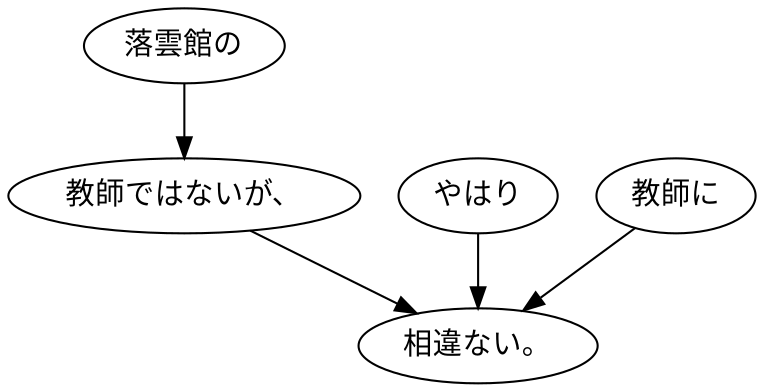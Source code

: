 digraph graph4791 {
	node0 [label="落雲館の"];
	node1 [label="教師ではないが、"];
	node2 [label="やはり"];
	node3 [label="教師に"];
	node4 [label="相違ない。"];
	node0 -> node1;
	node1 -> node4;
	node2 -> node4;
	node3 -> node4;
}
